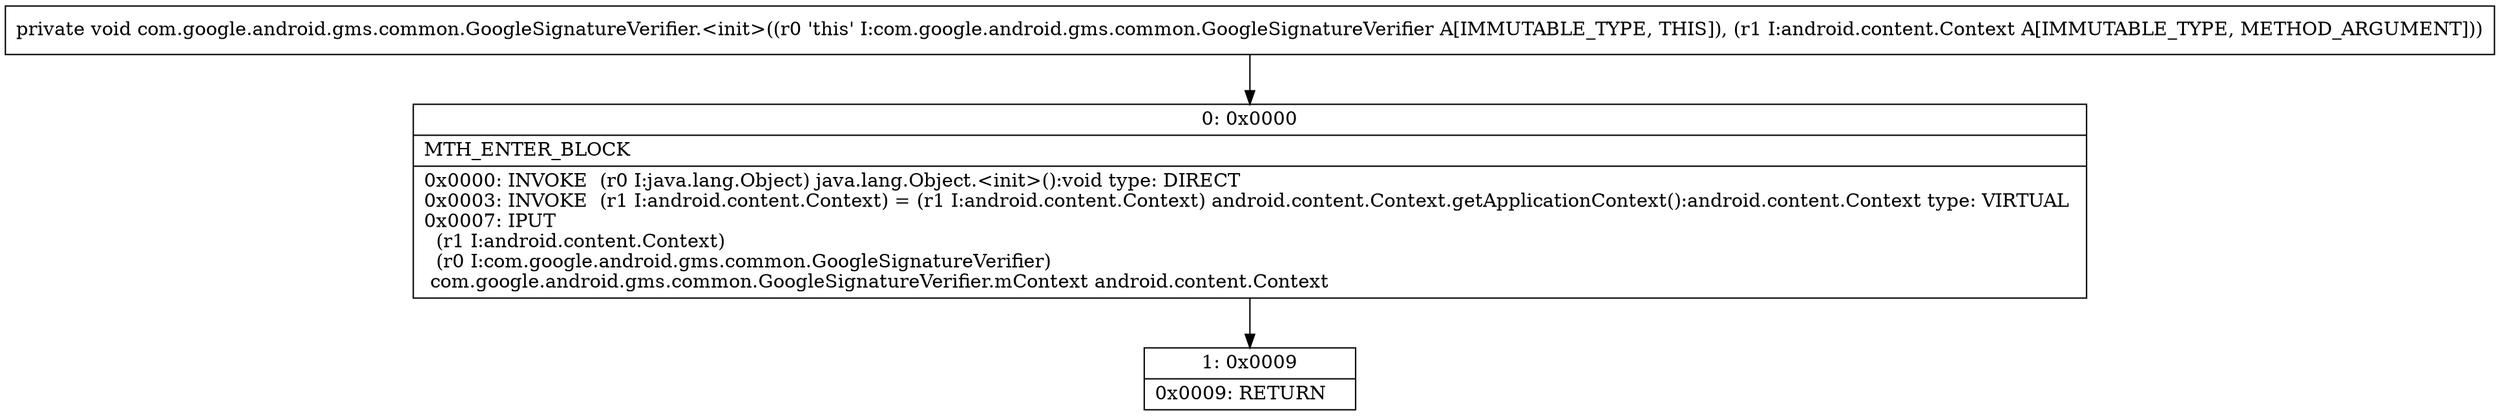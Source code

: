 digraph "CFG forcom.google.android.gms.common.GoogleSignatureVerifier.\<init\>(Landroid\/content\/Context;)V" {
Node_0 [shape=record,label="{0\:\ 0x0000|MTH_ENTER_BLOCK\l|0x0000: INVOKE  (r0 I:java.lang.Object) java.lang.Object.\<init\>():void type: DIRECT \l0x0003: INVOKE  (r1 I:android.content.Context) = (r1 I:android.content.Context) android.content.Context.getApplicationContext():android.content.Context type: VIRTUAL \l0x0007: IPUT  \l  (r1 I:android.content.Context)\l  (r0 I:com.google.android.gms.common.GoogleSignatureVerifier)\l com.google.android.gms.common.GoogleSignatureVerifier.mContext android.content.Context \l}"];
Node_1 [shape=record,label="{1\:\ 0x0009|0x0009: RETURN   \l}"];
MethodNode[shape=record,label="{private void com.google.android.gms.common.GoogleSignatureVerifier.\<init\>((r0 'this' I:com.google.android.gms.common.GoogleSignatureVerifier A[IMMUTABLE_TYPE, THIS]), (r1 I:android.content.Context A[IMMUTABLE_TYPE, METHOD_ARGUMENT])) }"];
MethodNode -> Node_0;
Node_0 -> Node_1;
}

